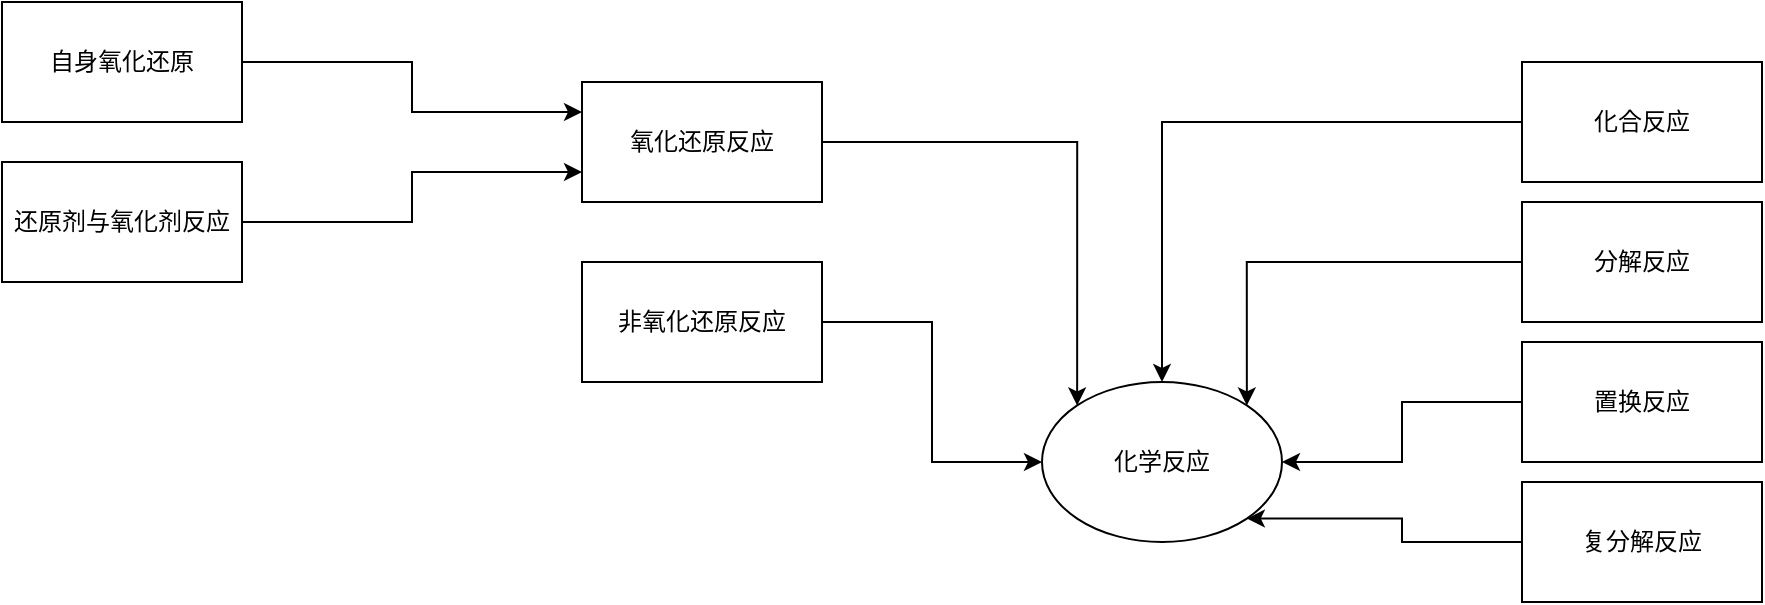 <mxfile version="14.8.2" type="device"><diagram name="Page-1" id="b33cb84f-bf7a-9ccf-f142-242d16432e5d"><mxGraphModel dx="1364" dy="813" grid="1" gridSize="10" guides="1" tooltips="1" connect="1" arrows="1" fold="1" page="1" pageScale="1.5" pageWidth="1169" pageHeight="826" background="none" math="0" shadow="0"><root><mxCell id="0" style=";html=1;"/><mxCell id="1" style=";html=1;" parent="0"/><mxCell id="R2q7mhzBNY3lnWXuVMWn-1" value="化学反应" style="ellipse;whiteSpace=wrap;html=1;" vertex="1" parent="1"><mxGeometry x="860" y="530" width="120" height="80" as="geometry"/></mxCell><mxCell id="R2q7mhzBNY3lnWXuVMWn-15" style="edgeStyle=orthogonalEdgeStyle;rounded=0;orthogonalLoop=1;jettySize=auto;html=1;" edge="1" parent="1" source="R2q7mhzBNY3lnWXuVMWn-2" target="R2q7mhzBNY3lnWXuVMWn-1"><mxGeometry relative="1" as="geometry"/></mxCell><mxCell id="R2q7mhzBNY3lnWXuVMWn-2" value="化合反应" style="rounded=0;whiteSpace=wrap;html=1;" vertex="1" parent="1"><mxGeometry x="1100" y="370" width="120" height="60" as="geometry"/></mxCell><mxCell id="R2q7mhzBNY3lnWXuVMWn-13" style="edgeStyle=orthogonalEdgeStyle;rounded=0;orthogonalLoop=1;jettySize=auto;html=1;entryX=1;entryY=0;entryDx=0;entryDy=0;" edge="1" parent="1" source="R2q7mhzBNY3lnWXuVMWn-3" target="R2q7mhzBNY3lnWXuVMWn-1"><mxGeometry relative="1" as="geometry"/></mxCell><mxCell id="R2q7mhzBNY3lnWXuVMWn-3" value="分解反应" style="whiteSpace=wrap;html=1;" vertex="1" parent="1"><mxGeometry x="1100" y="440" width="120" height="60" as="geometry"/></mxCell><mxCell id="R2q7mhzBNY3lnWXuVMWn-14" style="edgeStyle=orthogonalEdgeStyle;rounded=0;orthogonalLoop=1;jettySize=auto;html=1;entryX=1;entryY=0.5;entryDx=0;entryDy=0;" edge="1" parent="1" source="R2q7mhzBNY3lnWXuVMWn-4" target="R2q7mhzBNY3lnWXuVMWn-1"><mxGeometry relative="1" as="geometry"/></mxCell><mxCell id="R2q7mhzBNY3lnWXuVMWn-4" value="置换反应" style="whiteSpace=wrap;html=1;" vertex="1" parent="1"><mxGeometry x="1100" y="510" width="120" height="60" as="geometry"/></mxCell><mxCell id="R2q7mhzBNY3lnWXuVMWn-11" style="edgeStyle=orthogonalEdgeStyle;rounded=0;orthogonalLoop=1;jettySize=auto;html=1;entryX=1;entryY=1;entryDx=0;entryDy=0;" edge="1" parent="1" source="R2q7mhzBNY3lnWXuVMWn-5" target="R2q7mhzBNY3lnWXuVMWn-1"><mxGeometry relative="1" as="geometry"/></mxCell><mxCell id="R2q7mhzBNY3lnWXuVMWn-5" value="复分解反应" style="whiteSpace=wrap;html=1;" vertex="1" parent="1"><mxGeometry x="1100" y="580" width="120" height="60" as="geometry"/></mxCell><mxCell id="R2q7mhzBNY3lnWXuVMWn-18" style="edgeStyle=orthogonalEdgeStyle;rounded=0;orthogonalLoop=1;jettySize=auto;html=1;entryX=0;entryY=0;entryDx=0;entryDy=0;" edge="1" parent="1" source="R2q7mhzBNY3lnWXuVMWn-16" target="R2q7mhzBNY3lnWXuVMWn-1"><mxGeometry relative="1" as="geometry"/></mxCell><mxCell id="R2q7mhzBNY3lnWXuVMWn-16" value="氧化还原反应" style="whiteSpace=wrap;html=1;" vertex="1" parent="1"><mxGeometry x="630" y="380" width="120" height="60" as="geometry"/></mxCell><mxCell id="R2q7mhzBNY3lnWXuVMWn-19" style="edgeStyle=orthogonalEdgeStyle;rounded=0;orthogonalLoop=1;jettySize=auto;html=1;entryX=0;entryY=0.5;entryDx=0;entryDy=0;" edge="1" parent="1" source="R2q7mhzBNY3lnWXuVMWn-17" target="R2q7mhzBNY3lnWXuVMWn-1"><mxGeometry relative="1" as="geometry"/></mxCell><mxCell id="R2q7mhzBNY3lnWXuVMWn-17" value="非氧化还原反应" style="whiteSpace=wrap;html=1;" vertex="1" parent="1"><mxGeometry x="630" y="470" width="120" height="60" as="geometry"/></mxCell><mxCell id="R2q7mhzBNY3lnWXuVMWn-22" style="edgeStyle=orthogonalEdgeStyle;rounded=0;orthogonalLoop=1;jettySize=auto;html=1;entryX=0;entryY=0.25;entryDx=0;entryDy=0;" edge="1" parent="1" source="R2q7mhzBNY3lnWXuVMWn-20" target="R2q7mhzBNY3lnWXuVMWn-16"><mxGeometry relative="1" as="geometry"/></mxCell><mxCell id="R2q7mhzBNY3lnWXuVMWn-20" value="自身氧化还原" style="whiteSpace=wrap;html=1;" vertex="1" parent="1"><mxGeometry x="340" y="340" width="120" height="60" as="geometry"/></mxCell><mxCell id="R2q7mhzBNY3lnWXuVMWn-23" style="edgeStyle=orthogonalEdgeStyle;rounded=0;orthogonalLoop=1;jettySize=auto;html=1;entryX=0;entryY=0.75;entryDx=0;entryDy=0;" edge="1" parent="1" source="R2q7mhzBNY3lnWXuVMWn-21" target="R2q7mhzBNY3lnWXuVMWn-16"><mxGeometry relative="1" as="geometry"/></mxCell><mxCell id="R2q7mhzBNY3lnWXuVMWn-21" value="还原剂与氧化剂反应" style="whiteSpace=wrap;html=1;" vertex="1" parent="1"><mxGeometry x="340" y="420" width="120" height="60" as="geometry"/></mxCell></root></mxGraphModel></diagram></mxfile>